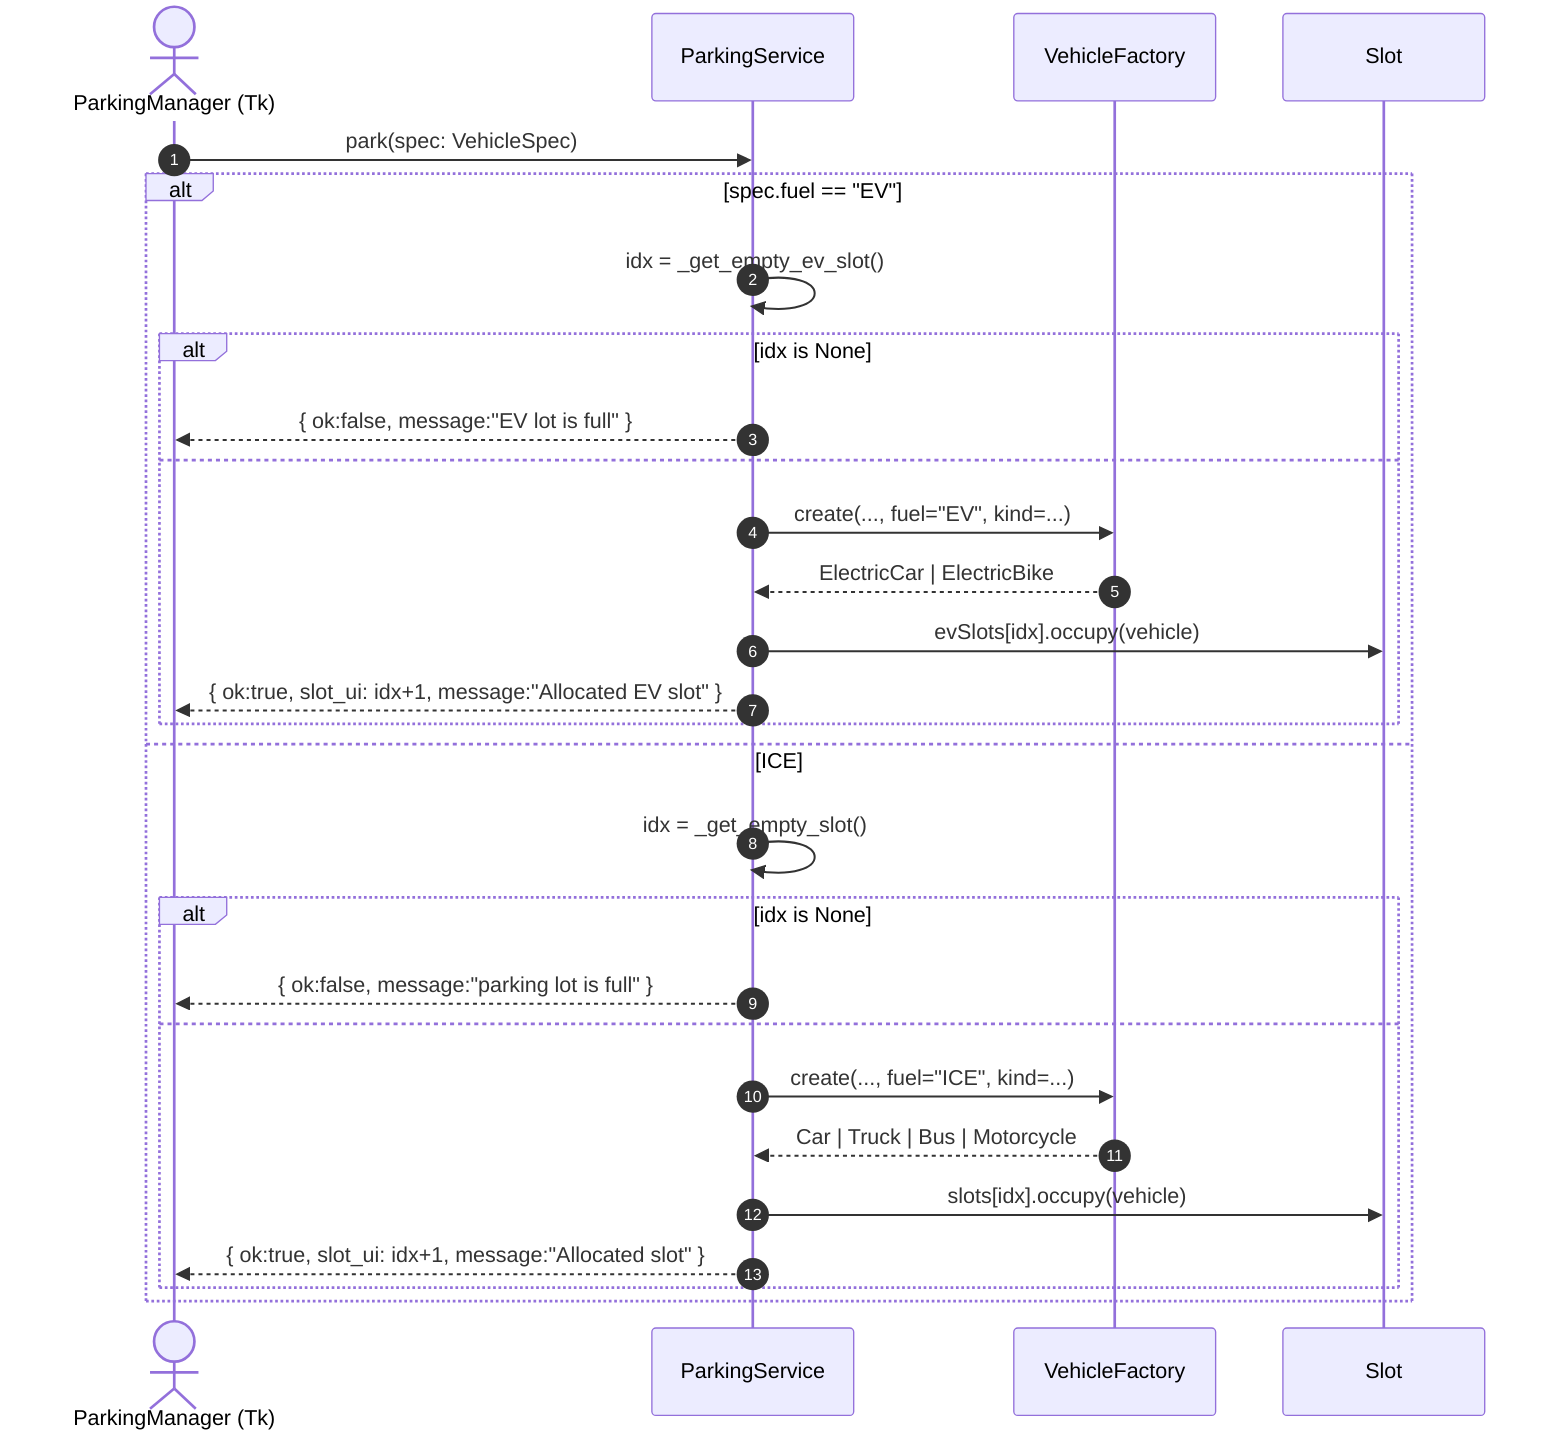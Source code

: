 sequenceDiagram
autonumber
%% REDESIGN • BEHAVIORAL: park()
actor UI as ParkingManager (Tk)
participant S as ParkingService
participant F as VehicleFactory
participant SL as Slot

UI->>S: park(spec: VehicleSpec)
alt spec.fuel == "EV"
  S->>S: idx = _get_empty_ev_slot()
  alt idx is None
    S-->>UI: { ok:false, message:"EV lot is full" }
  else
    S->>F: create(..., fuel="EV", kind=...)
    F-->>S: ElectricCar | ElectricBike
    S->>SL: evSlots[idx].occupy(vehicle)
    S-->>UI: { ok:true, slot_ui: idx+1, message:"Allocated EV slot" }
  end
else ICE
  S->>S: idx = _get_empty_slot()
  alt idx is None
    S-->>UI: { ok:false, message:"parking lot is full" }
  else
    S->>F: create(..., fuel="ICE", kind=...)
    F-->>S: Car | Truck | Bus | Motorcycle
    S->>SL: slots[idx].occupy(vehicle)
    S-->>UI: { ok:true, slot_ui: idx+1, message:"Allocated slot" }
  end
end